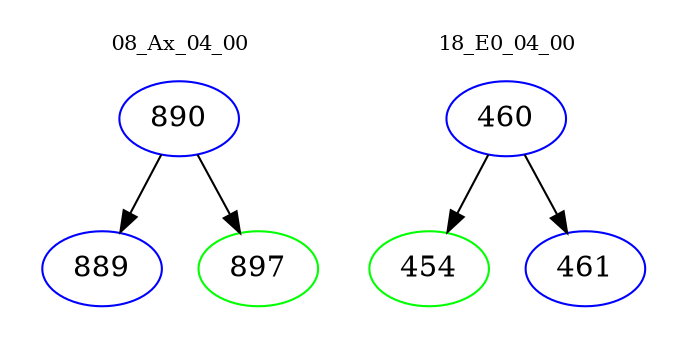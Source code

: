 digraph{
subgraph cluster_0 {
color = white
label = "08_Ax_04_00";
fontsize=10;
T0_890 [label="890", color="blue"]
T0_890 -> T0_889 [color="black"]
T0_889 [label="889", color="blue"]
T0_890 -> T0_897 [color="black"]
T0_897 [label="897", color="green"]
}
subgraph cluster_1 {
color = white
label = "18_E0_04_00";
fontsize=10;
T1_460 [label="460", color="blue"]
T1_460 -> T1_454 [color="black"]
T1_454 [label="454", color="green"]
T1_460 -> T1_461 [color="black"]
T1_461 [label="461", color="blue"]
}
}
